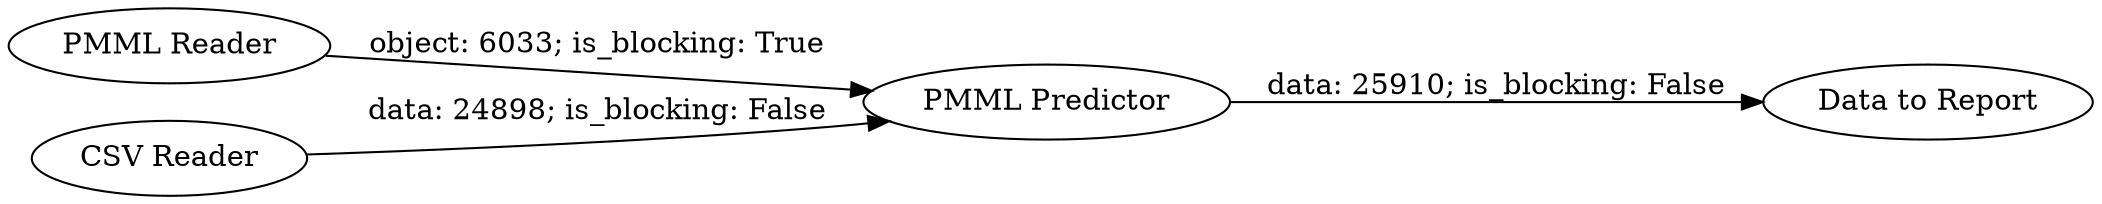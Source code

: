 digraph {
	"-242223079384264972_1" [label="PMML Reader"]
	"-242223079384264972_109" [label="PMML Predictor"]
	"-242223079384264972_2" [label="CSV Reader"]
	"-242223079384264972_108" [label="Data to Report"]
	"-242223079384264972_1" -> "-242223079384264972_109" [label="object: 6033; is_blocking: True"]
	"-242223079384264972_2" -> "-242223079384264972_109" [label="data: 24898; is_blocking: False"]
	"-242223079384264972_109" -> "-242223079384264972_108" [label="data: 25910; is_blocking: False"]
	rankdir=LR
}
